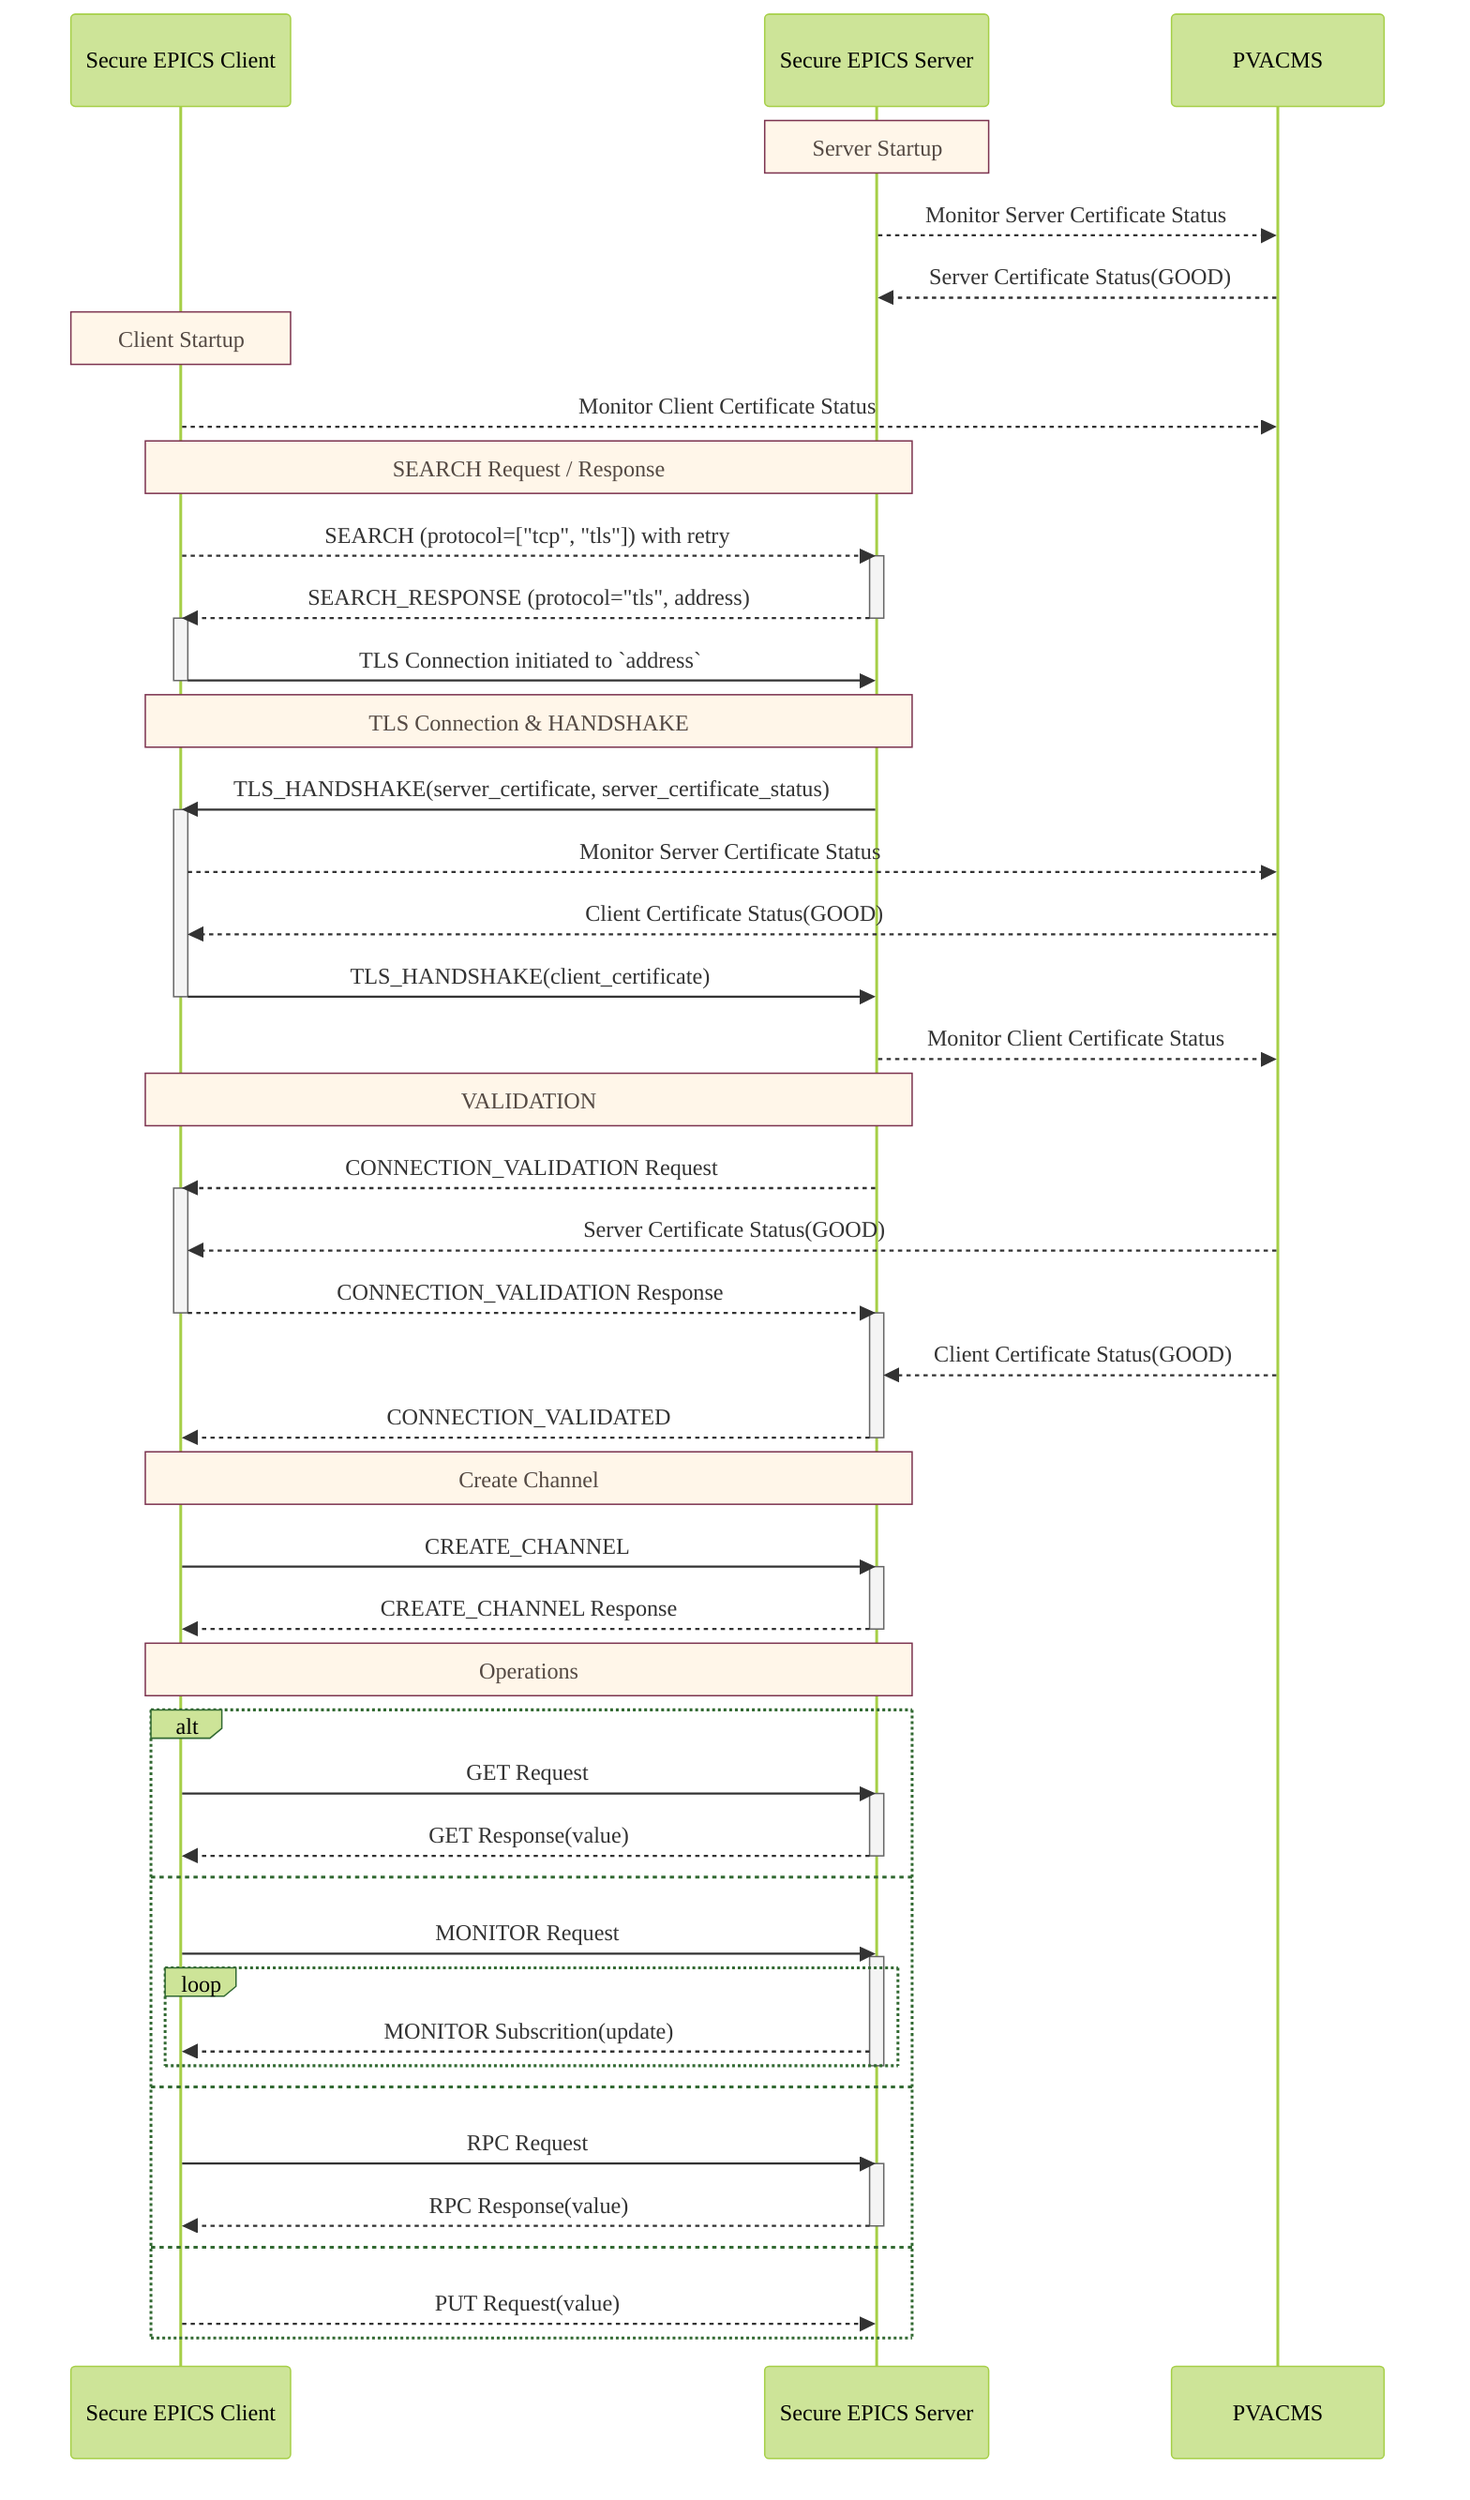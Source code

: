 %%{init: {
    'theme': 'forest',
    'themeVariables': {
        'noteBkgColor': '#fff6e9',
        'noteBorderColor': '#7c334f',
        'noteTextColor': '#544943',
        'fontFamily': 'Georgia Serif',
        'fontSize': '12px',
        'messageFontSize': '12px',
        'noteFontSize': '12px',
        'actorFontSize': '14px',
        'width': 1200,
        'boxMargin': 20,
        'messageMargin': 40
    }
}}%%
sequenceDiagram
    participant Agent as Secure EPICS Client
    participant Peer as Secure EPICS Server
    participant PVACMS as PVACMS

    Note over Peer: Server Startup
    Peer-->>PVACMS: Monitor Server Certificate Status
    PVACMS-->>Peer: Server Certificate Status(GOOD)

    Note over Agent: Client Startup
    Agent-->>PVACMS: Monitor Client Certificate Status

    Note over Agent, Peer: SEARCH Request / Response
    Agent-->>Peer: SEARCH (protocol=["tcp", "tls"]) with retry
    activate Peer
    Peer-->>Agent: SEARCH_RESPONSE (protocol="tls", address)
    deactivate Peer
    activate Agent
    Agent->>Peer: TLS Connection initiated to `address`
    deactivate Agent

    Note over Agent,Peer: TLS Connection & HANDSHAKE
    Peer->>Agent: TLS_HANDSHAKE(server_certificate, server_certificate_status)
    activate Agent
    Agent-->>PVACMS: Monitor Server Certificate Status
    PVACMS-->>Agent: Client Certificate Status(GOOD)
    Agent->>Peer: TLS_HANDSHAKE(client_certificate)
    deactivate Agent
    Peer-->>PVACMS: Monitor Client Certificate Status


    Note over Agent, Peer: VALIDATION

    Peer-->>Agent: CONNECTION_VALIDATION Request
    activate Agent
    PVACMS-->>Agent: Server Certificate Status(GOOD)
    Agent-->>Peer: CONNECTION_VALIDATION Response
    deactivate Agent
    activate Peer
    PVACMS-->>Peer: Client Certificate Status(GOOD)
    Peer-->>Agent: CONNECTION_VALIDATED
    deactivate Peer

    Note over Agent, Peer: Create Channel
    Agent->>Peer: CREATE_CHANNEL
    activate Peer
    Peer-->>Agent: CREATE_CHANNEL Response
    deactivate Peer

    %% Operations
    Note over Agent, Peer: Operations
    alt
        Agent->>Peer: GET Request
        activate Peer
        Peer-->>Agent: GET Response(value)
        deactivate Peer
    else
        Agent->>Peer: MONITOR Request
        activate Peer
        loop
            Peer-->>Agent: MONITOR Subscrition(update)
        end
        deactivate Peer
    else
        Agent->>Peer: RPC Request
        activate Peer
        Peer-->>Agent: RPC Response(value)
        deactivate Peer
    else
        Agent-->>Peer: PUT Request(value)
    end